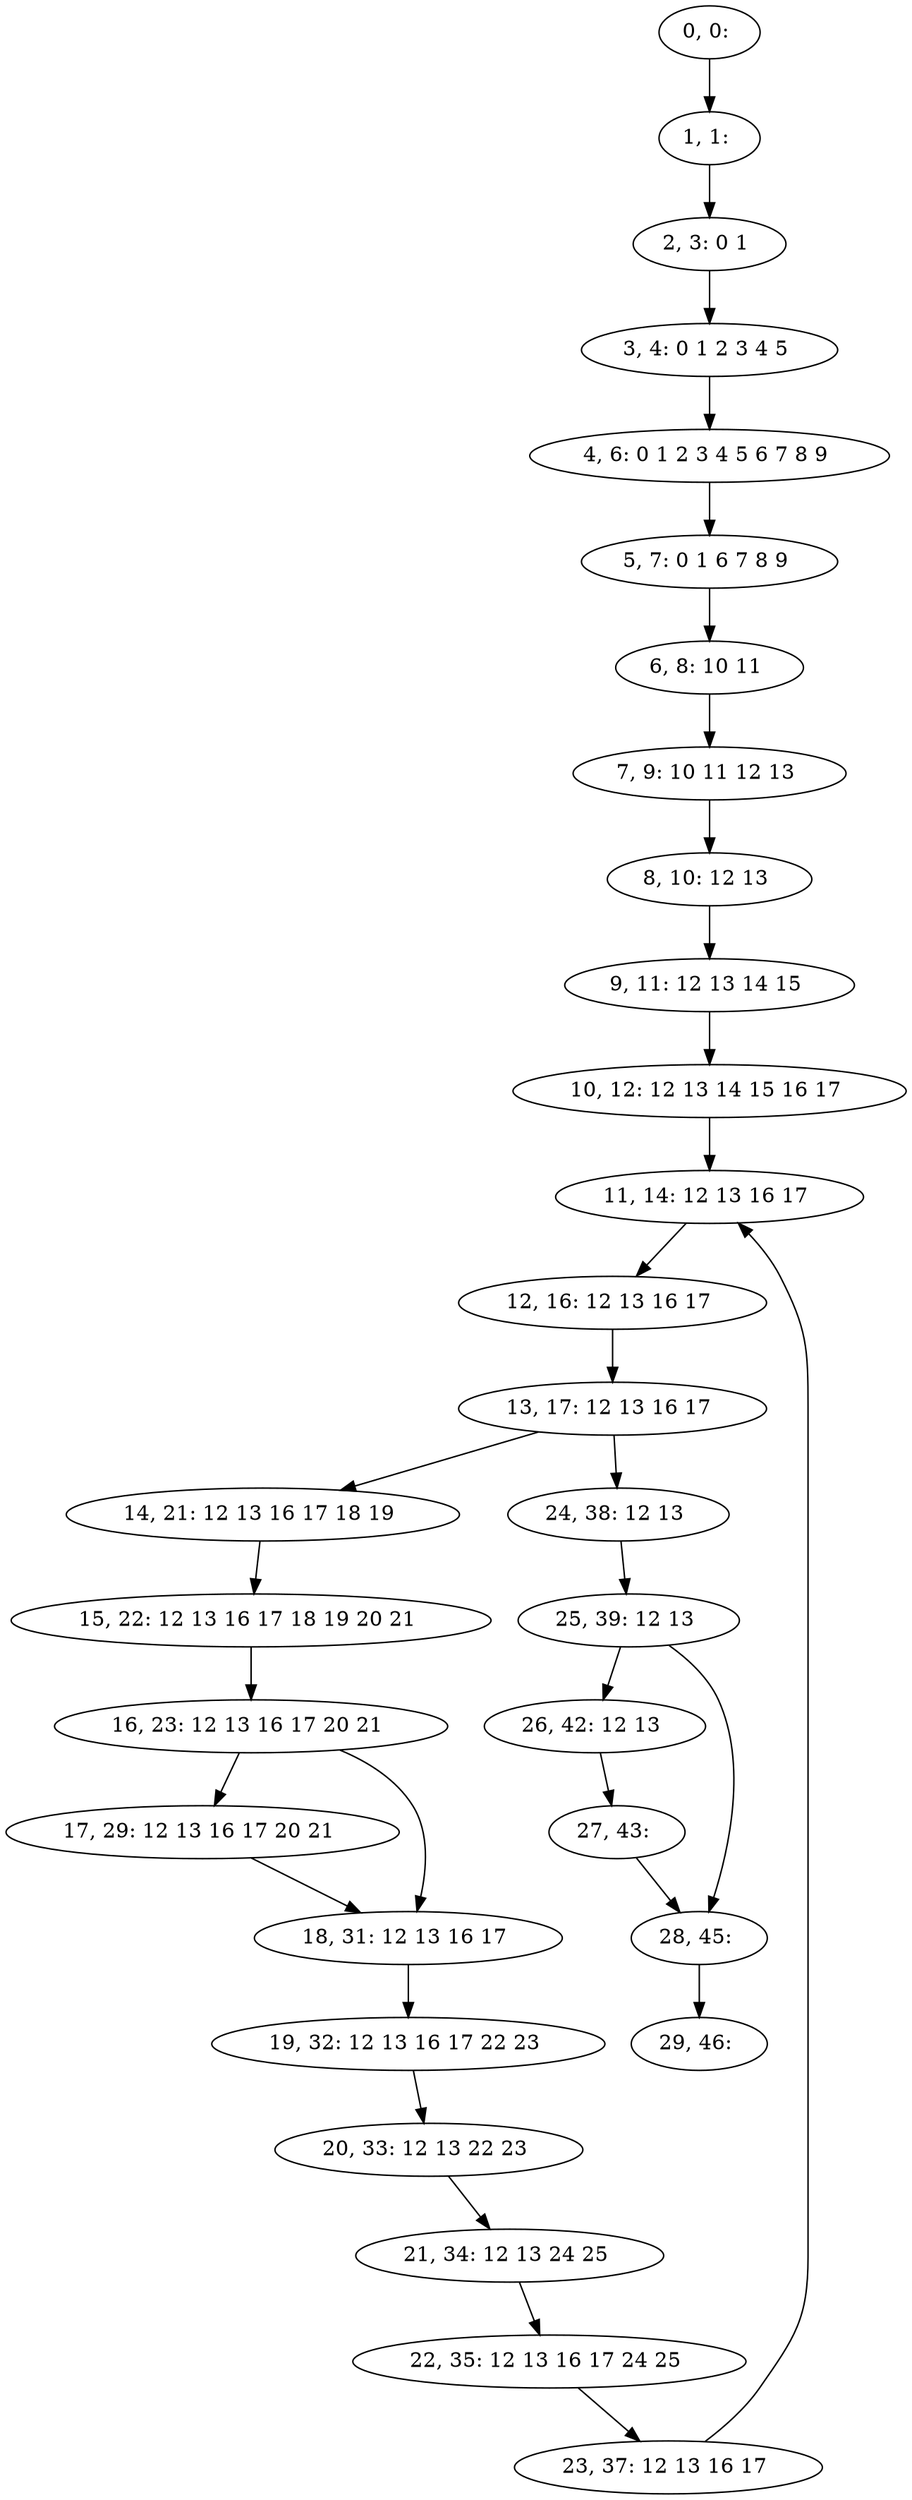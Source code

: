 digraph G {
0[label="0, 0: "];
1[label="1, 1: "];
2[label="2, 3: 0 1 "];
3[label="3, 4: 0 1 2 3 4 5 "];
4[label="4, 6: 0 1 2 3 4 5 6 7 8 9 "];
5[label="5, 7: 0 1 6 7 8 9 "];
6[label="6, 8: 10 11 "];
7[label="7, 9: 10 11 12 13 "];
8[label="8, 10: 12 13 "];
9[label="9, 11: 12 13 14 15 "];
10[label="10, 12: 12 13 14 15 16 17 "];
11[label="11, 14: 12 13 16 17 "];
12[label="12, 16: 12 13 16 17 "];
13[label="13, 17: 12 13 16 17 "];
14[label="14, 21: 12 13 16 17 18 19 "];
15[label="15, 22: 12 13 16 17 18 19 20 21 "];
16[label="16, 23: 12 13 16 17 20 21 "];
17[label="17, 29: 12 13 16 17 20 21 "];
18[label="18, 31: 12 13 16 17 "];
19[label="19, 32: 12 13 16 17 22 23 "];
20[label="20, 33: 12 13 22 23 "];
21[label="21, 34: 12 13 24 25 "];
22[label="22, 35: 12 13 16 17 24 25 "];
23[label="23, 37: 12 13 16 17 "];
24[label="24, 38: 12 13 "];
25[label="25, 39: 12 13 "];
26[label="26, 42: 12 13 "];
27[label="27, 43: "];
28[label="28, 45: "];
29[label="29, 46: "];
0->1 ;
1->2 ;
2->3 ;
3->4 ;
4->5 ;
5->6 ;
6->7 ;
7->8 ;
8->9 ;
9->10 ;
10->11 ;
11->12 ;
12->13 ;
13->14 ;
13->24 ;
14->15 ;
15->16 ;
16->17 ;
16->18 ;
17->18 ;
18->19 ;
19->20 ;
20->21 ;
21->22 ;
22->23 ;
23->11 ;
24->25 ;
25->26 ;
25->28 ;
26->27 ;
27->28 ;
28->29 ;
}
